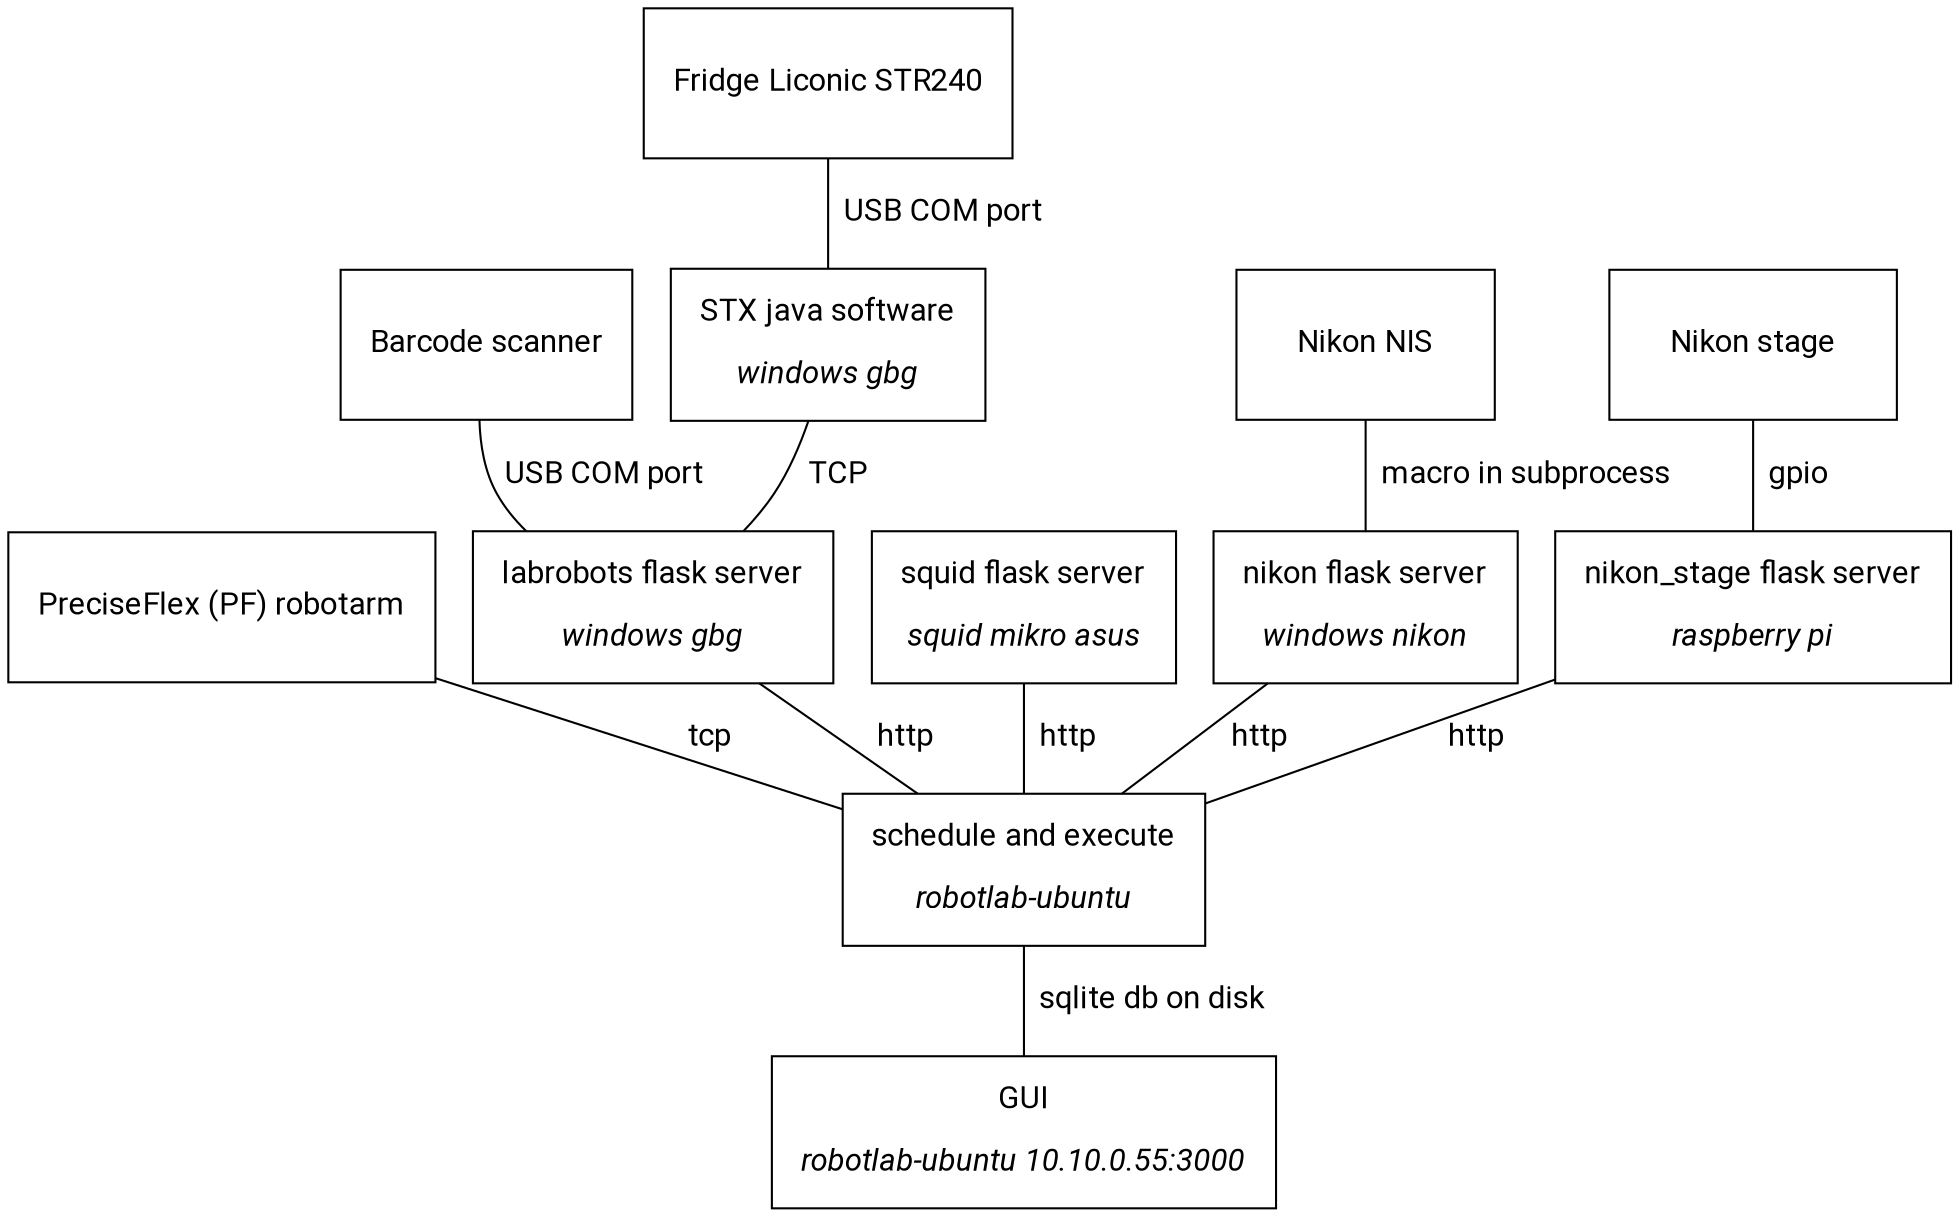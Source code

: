 # Build the svg with:
# dot overview.dot -Tsvg -o overview.svg
graph {
    # graph [bgcolor="#2d2d2d"]
    # node [color="#d3d0c8" fontcolor="#d3d0c8"]
    # edge [color="#d3d0c8" fontcolor="#d3d0c8"]

    node [fontname="Roboto", fontsize=15, height=1, margin=0.2]
    edge [fontname="Roboto", fontsize=15]
    node [shape=box]

    pf   [label="PreciseFlex (PF) robotarm"]; pf -- scheduler [label="  tcp"]

    barcode [label="Barcode scanner"]; barcode -- gbg_server [label=" USB COM port         "]

    fridge [label="Fridge Liconic STR240"]; fridge -- stx [label="  USB COM port"]
    stx [label=<STX java software<BR/><BR/><I>windows gbg</I>>]; stx -- gbg_server [label="  TCP"]

    squid [label=<squid flask server<BR/><BR/><I>squid mikro asus</I>>]; squid -- scheduler [label="  http"]

    nikon [label=<nikon flask server<BR/><BR/><I>windows nikon</I>>]; nikon -- scheduler [label="  http"]

    nikon_nis [label=<    Nikon NIS    >]; nikon_nis -- nikon [label="  macro in subprocess"]

    nikon_stage [label=<nikon_stage flask server<BR/><BR/><I>raspberry pi</I>>]; nikon_stage -- scheduler [label="  http"]

    actual_stage [label=<    Nikon stage    >]; actual_stage -- nikon_stage [label="  gpio"]

    gbg_server [label=<labrobots flask server<BR/><BR/><I>windows gbg</I>>]
    gbg_server -- scheduler [label="  http"]

    scheduler [label=<schedule and execute<BR/><BR/><I>robotlab-ubuntu</I>>]
    scheduler_ui [label=<GUI<BR/><BR/><I>robotlab-ubuntu 10.10.0.55:3000</I>>]
    scheduler -- scheduler_ui [label="  sqlite db on disk"]
}
